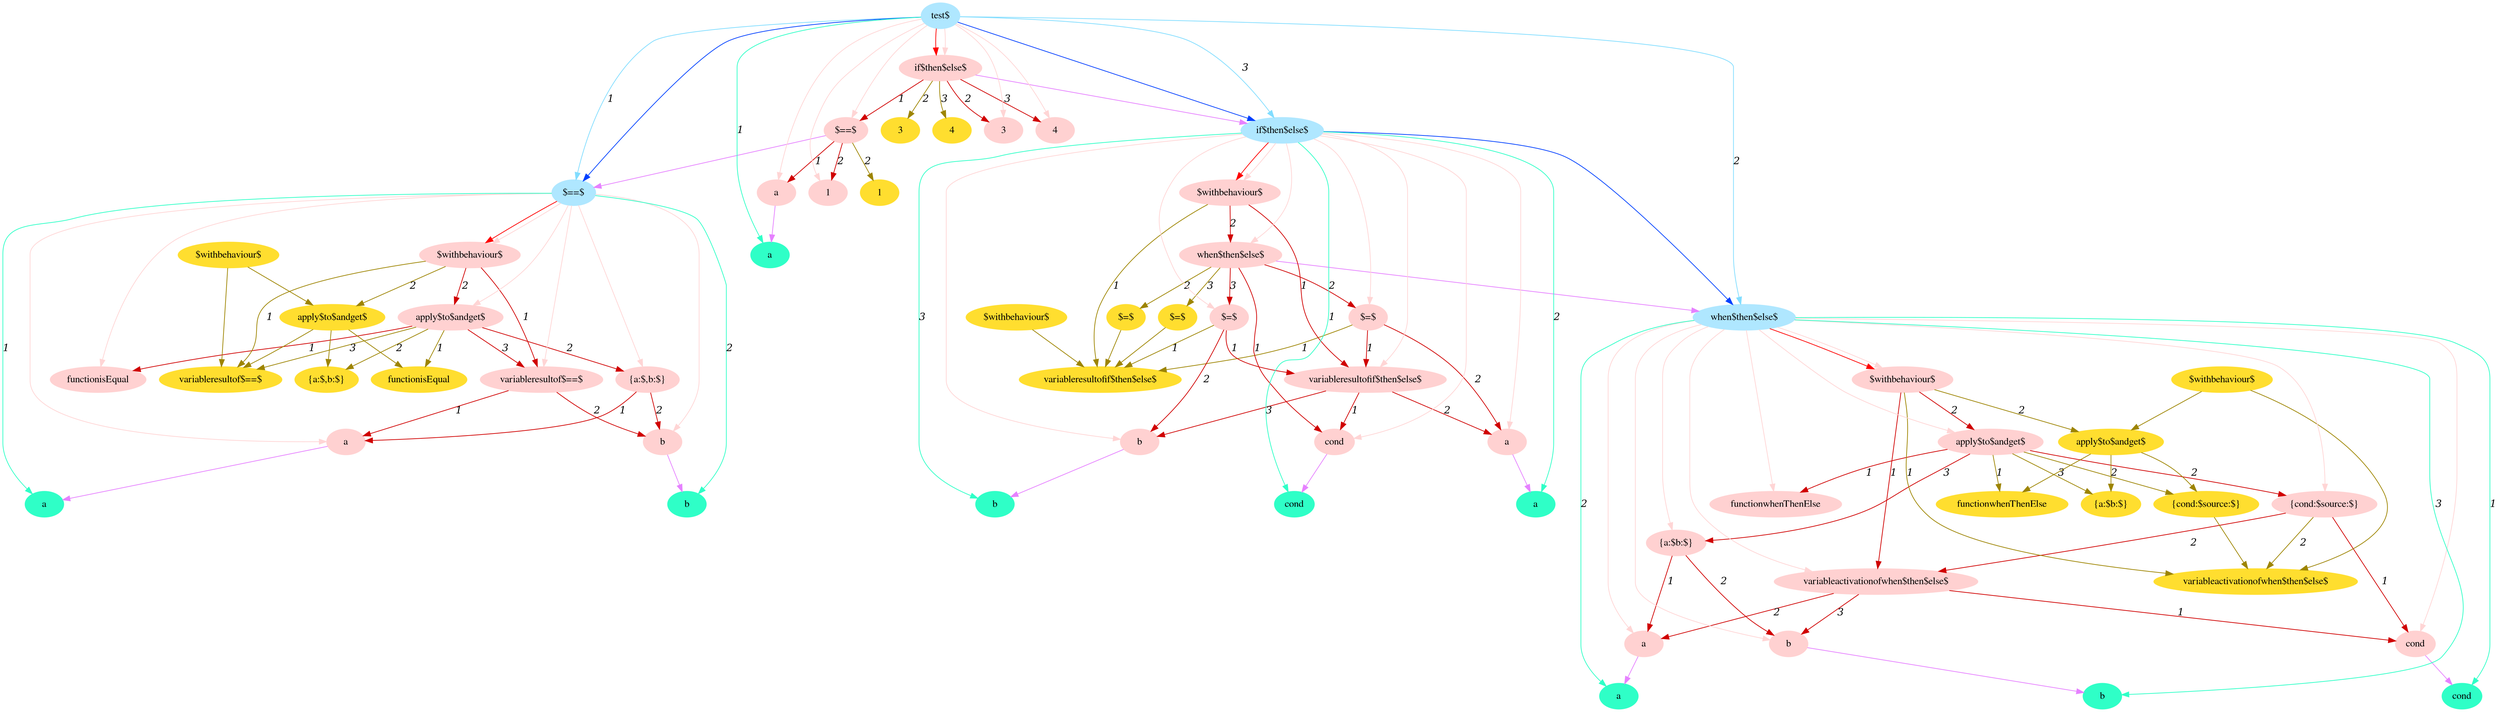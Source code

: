 digraph g{node_185 [shape="ellipse", style="filled", color="#ffd1d1", fontname="Times", label="a" ]
node_190 [shape="ellipse", style="filled", color="#ffd1d1", fontname="Times", label="b" ]
node_195 [shape="ellipse", style="filled", color="#ffd1d1", fontname="Times", label="variableresultof$==$" ]
node_201 [shape="ellipse", style="filled", color="#ffd1d1", fontname="Times", label="functionisEqual" ]
node_204 [shape="ellipse", style="filled", color="#ffd1d1", fontname="Times", label="{a:$,b:$}" ]
node_209 [shape="ellipse", style="filled", color="#ffd1d1", fontname="Times", label="apply$to$andget$" ]
node_215 [shape="ellipse", style="filled", color="#ffd1d1", fontname="Times", label="$withbehaviour$" ]
node_220 [shape="ellipse", style="filled", color="#ffd1d1", fontname="Times", label="cond" ]
node_225 [shape="ellipse", style="filled", color="#ffd1d1", fontname="Times", label="a" ]
node_230 [shape="ellipse", style="filled", color="#ffd1d1", fontname="Times", label="b" ]
node_235 [shape="ellipse", style="filled", color="#ffd1d1", fontname="Times", label="variableactivationofwhen$then$else$" ]
node_242 [shape="ellipse", style="filled", color="#ffd1d1", fontname="Times", label="functionwhenThenElse" ]
node_245 [shape="ellipse", style="filled", color="#ffd1d1", fontname="Times", label="{cond:$source:$}" ]
node_250 [shape="ellipse", style="filled", color="#ffd1d1", fontname="Times", label="{a:$b:$}" ]
node_255 [shape="ellipse", style="filled", color="#ffd1d1", fontname="Times", label="apply$to$andget$" ]
node_261 [shape="ellipse", style="filled", color="#ffd1d1", fontname="Times", label="$withbehaviour$" ]
node_266 [shape="ellipse", style="filled", color="#ffd1d1", fontname="Times", label="cond" ]
node_272 [shape="ellipse", style="filled", color="#ffd1d1", fontname="Times", label="a" ]
node_278 [shape="ellipse", style="filled", color="#ffd1d1", fontname="Times", label="b" ]
node_284 [shape="ellipse", style="filled", color="#ffd1d1", fontname="Times", label="variableresultofif$then$else$" ]
node_292 [shape="ellipse", style="filled", color="#ffd1d1", fontname="Times", label="$=$" ]
node_297 [shape="ellipse", style="filled", color="#ffd1d1", fontname="Times", label="$=$" ]
node_302 [shape="ellipse", style="filled", color="#ffd1d1", fontname="Times", label="when$then$else$" ]
node_308 [shape="ellipse", style="filled", color="#ffd1d1", fontname="Times", label="$withbehaviour$" ]
node_313 [shape="ellipse", style="filled", color="#ffd1d1", fontname="Times", label="a" ]
node_316 [shape="ellipse", style="filled", color="#ffd1d1", fontname="Times", label="1" ]
node_319 [shape="ellipse", style="filled", color="#ffd1d1", fontname="Times", label="$==$" ]
node_324 [shape="ellipse", style="filled", color="#ffd1d1", fontname="Times", label="3" ]
node_327 [shape="ellipse", style="filled", color="#ffd1d1", fontname="Times", label="4" ]
node_330 [shape="ellipse", style="filled", color="#ffd1d1", fontname="Times", label="if$then$else$" ]
node_351 [shape="ellipse", style="filled", color="#ffde2f", fontname="Times", label="variableresultof$==$" ]
node_354 [shape="ellipse", style="filled", color="#ffde2f", fontname="Times", label="functionisEqual" ]
node_356 [shape="ellipse", style="filled", color="#ffde2f", fontname="Times", label="{a:$,b:$}" ]
node_358 [shape="ellipse", style="filled", color="#ffde2f", fontname="Times", label="apply$to$andget$" ]
node_363 [shape="ellipse", style="filled", color="#ffde2f", fontname="Times", label="$withbehaviour$" ]
node_366 [shape="ellipse", style="filled", color="#ffde2f", fontname="Times", label="variableactivationofwhen$then$else$" ]
node_369 [shape="ellipse", style="filled", color="#ffde2f", fontname="Times", label="functionwhenThenElse" ]
node_371 [shape="ellipse", style="filled", color="#ffde2f", fontname="Times", label="{cond:$source:$}" ]
node_374 [shape="ellipse", style="filled", color="#ffde2f", fontname="Times", label="{a:$b:$}" ]
node_376 [shape="ellipse", style="filled", color="#ffde2f", fontname="Times", label="apply$to$andget$" ]
node_381 [shape="ellipse", style="filled", color="#ffde2f", fontname="Times", label="$withbehaviour$" ]
node_384 [shape="ellipse", style="filled", color="#ffde2f", fontname="Times", label="variableresultofif$then$else$" ]
node_388 [shape="ellipse", style="filled", color="#ffde2f", fontname="Times", label="$=$" ]
node_391 [shape="ellipse", style="filled", color="#ffde2f", fontname="Times", label="$=$" ]
node_394 [shape="ellipse", style="filled", color="#ffde2f", fontname="Times", label="$withbehaviour$" ]
node_396 [shape="ellipse", style="filled", color="#ffde2f", fontname="Times", label="1" ]
node_398 [shape="ellipse", style="filled", color="#ffde2f", fontname="Times", label="3" ]
node_400 [shape="ellipse", style="filled", color="#ffde2f", fontname="Times", label="4" ]
node_1 [shape="ellipse", style="filled", color="#afe7ff", fontname="Times", label="test$" ]
node_2 [shape="ellipse", style="filled", color="#afe7ff", fontname="Times", label="$==$" ]
node_43 [shape="ellipse", style="filled", color="#afe7ff", fontname="Times", label="when$then$else$" ]
node_98 [shape="ellipse", style="filled", color="#afe7ff", fontname="Times", label="if$then$else$" ]
node_3 [shape="ellipse", style="filled", color="#2fffc7", fontname="Times", label="a" ]
node_4 [shape="ellipse", style="filled", color="#2fffc7", fontname="Times", label="b" ]
node_44 [shape="ellipse", style="filled", color="#2fffc7", fontname="Times", label="cond" ]
node_45 [shape="ellipse", style="filled", color="#2fffc7", fontname="Times", label="a" ]
node_46 [shape="ellipse", style="filled", color="#2fffc7", fontname="Times", label="b" ]
node_99 [shape="ellipse", style="filled", color="#2fffc7", fontname="Times", label="cond" ]
node_100 [shape="ellipse", style="filled", color="#2fffc7", fontname="Times", label="a" ]
node_101 [shape="ellipse", style="filled", color="#2fffc7", fontname="Times", label="b" ]
node_165 [shape="ellipse", style="filled", color="#2fffc7", fontname="Times", label="a" ]
node_195 -> node_185 [dir=forward, arrowHead=normal, fontname="Times-Italic", arrowsize=1, color="#d00000", label="1",  headlabel="", taillabel="" ]
node_195 -> node_190 [dir=forward, arrowHead=normal, fontname="Times-Italic", arrowsize=1, color="#d00000", label="2",  headlabel="", taillabel="" ]
node_204 -> node_185 [dir=forward, arrowHead=normal, fontname="Times-Italic", arrowsize=1, color="#d00000", label="1",  headlabel="", taillabel="" ]
node_204 -> node_190 [dir=forward, arrowHead=normal, fontname="Times-Italic", arrowsize=1, color="#d00000", label="2",  headlabel="", taillabel="" ]
node_209 -> node_195 [dir=forward, arrowHead=normal, fontname="Times-Italic", arrowsize=1, color="#d00000", label="3",  headlabel="", taillabel="" ]
node_209 -> node_201 [dir=forward, arrowHead=normal, fontname="Times-Italic", arrowsize=1, color="#d00000", label="1",  headlabel="", taillabel="" ]
node_209 -> node_204 [dir=forward, arrowHead=normal, fontname="Times-Italic", arrowsize=1, color="#d00000", label="2",  headlabel="", taillabel="" ]
node_215 -> node_195 [dir=forward, arrowHead=normal, fontname="Times-Italic", arrowsize=1, color="#d00000", label="1",  headlabel="", taillabel="" ]
node_215 -> node_209 [dir=forward, arrowHead=normal, fontname="Times-Italic", arrowsize=1, color="#d00000", label="2",  headlabel="", taillabel="" ]
node_235 -> node_220 [dir=forward, arrowHead=normal, fontname="Times-Italic", arrowsize=1, color="#d00000", label="1",  headlabel="", taillabel="" ]
node_235 -> node_225 [dir=forward, arrowHead=normal, fontname="Times-Italic", arrowsize=1, color="#d00000", label="2",  headlabel="", taillabel="" ]
node_235 -> node_230 [dir=forward, arrowHead=normal, fontname="Times-Italic", arrowsize=1, color="#d00000", label="3",  headlabel="", taillabel="" ]
node_245 -> node_220 [dir=forward, arrowHead=normal, fontname="Times-Italic", arrowsize=1, color="#d00000", label="1",  headlabel="", taillabel="" ]
node_245 -> node_235 [dir=forward, arrowHead=normal, fontname="Times-Italic", arrowsize=1, color="#d00000", label="2",  headlabel="", taillabel="" ]
node_250 -> node_225 [dir=forward, arrowHead=normal, fontname="Times-Italic", arrowsize=1, color="#d00000", label="1",  headlabel="", taillabel="" ]
node_250 -> node_230 [dir=forward, arrowHead=normal, fontname="Times-Italic", arrowsize=1, color="#d00000", label="2",  headlabel="", taillabel="" ]
node_255 -> node_242 [dir=forward, arrowHead=normal, fontname="Times-Italic", arrowsize=1, color="#d00000", label="1",  headlabel="", taillabel="" ]
node_255 -> node_245 [dir=forward, arrowHead=normal, fontname="Times-Italic", arrowsize=1, color="#d00000", label="2",  headlabel="", taillabel="" ]
node_255 -> node_250 [dir=forward, arrowHead=normal, fontname="Times-Italic", arrowsize=1, color="#d00000", label="3",  headlabel="", taillabel="" ]
node_261 -> node_235 [dir=forward, arrowHead=normal, fontname="Times-Italic", arrowsize=1, color="#d00000", label="1",  headlabel="", taillabel="" ]
node_261 -> node_255 [dir=forward, arrowHead=normal, fontname="Times-Italic", arrowsize=1, color="#d00000", label="2",  headlabel="", taillabel="" ]
node_284 -> node_266 [dir=forward, arrowHead=normal, fontname="Times-Italic", arrowsize=1, color="#d00000", label="1",  headlabel="", taillabel="" ]
node_284 -> node_272 [dir=forward, arrowHead=normal, fontname="Times-Italic", arrowsize=1, color="#d00000", label="2",  headlabel="", taillabel="" ]
node_284 -> node_278 [dir=forward, arrowHead=normal, fontname="Times-Italic", arrowsize=1, color="#d00000", label="3",  headlabel="", taillabel="" ]
node_292 -> node_272 [dir=forward, arrowHead=normal, fontname="Times-Italic", arrowsize=1, color="#d00000", label="2",  headlabel="", taillabel="" ]
node_292 -> node_284 [dir=forward, arrowHead=normal, fontname="Times-Italic", arrowsize=1, color="#d00000", label="1",  headlabel="", taillabel="" ]
node_297 -> node_278 [dir=forward, arrowHead=normal, fontname="Times-Italic", arrowsize=1, color="#d00000", label="2",  headlabel="", taillabel="" ]
node_297 -> node_284 [dir=forward, arrowHead=normal, fontname="Times-Italic", arrowsize=1, color="#d00000", label="1",  headlabel="", taillabel="" ]
node_302 -> node_266 [dir=forward, arrowHead=normal, fontname="Times-Italic", arrowsize=1, color="#d00000", label="1",  headlabel="", taillabel="" ]
node_302 -> node_292 [dir=forward, arrowHead=normal, fontname="Times-Italic", arrowsize=1, color="#d00000", label="2",  headlabel="", taillabel="" ]
node_302 -> node_297 [dir=forward, arrowHead=normal, fontname="Times-Italic", arrowsize=1, color="#d00000", label="3",  headlabel="", taillabel="" ]
node_308 -> node_284 [dir=forward, arrowHead=normal, fontname="Times-Italic", arrowsize=1, color="#d00000", label="1",  headlabel="", taillabel="" ]
node_308 -> node_302 [dir=forward, arrowHead=normal, fontname="Times-Italic", arrowsize=1, color="#d00000", label="2",  headlabel="", taillabel="" ]
node_319 -> node_313 [dir=forward, arrowHead=normal, fontname="Times-Italic", arrowsize=1, color="#d00000", label="1",  headlabel="", taillabel="" ]
node_319 -> node_316 [dir=forward, arrowHead=normal, fontname="Times-Italic", arrowsize=1, color="#d00000", label="2",  headlabel="", taillabel="" ]
node_330 -> node_319 [dir=forward, arrowHead=normal, fontname="Times-Italic", arrowsize=1, color="#d00000", label="1",  headlabel="", taillabel="" ]
node_330 -> node_324 [dir=forward, arrowHead=normal, fontname="Times-Italic", arrowsize=1, color="#d00000", label="2",  headlabel="", taillabel="" ]
node_330 -> node_327 [dir=forward, arrowHead=normal, fontname="Times-Italic", arrowsize=1, color="#d00000", label="3",  headlabel="", taillabel="" ]
node_209 -> node_351 [dir=forward, arrowHead=normal, fontname="Times-Italic", arrowsize=1, color="#9d8400", label="3",  headlabel="", taillabel="" ]
node_215 -> node_351 [dir=forward, arrowHead=normal, fontname="Times-Italic", arrowsize=1, color="#9d8400", label="1",  headlabel="", taillabel="" ]
node_209 -> node_354 [dir=forward, arrowHead=normal, fontname="Times-Italic", arrowsize=1, color="#9d8400", label="1",  headlabel="", taillabel="" ]
node_209 -> node_356 [dir=forward, arrowHead=normal, fontname="Times-Italic", arrowsize=1, color="#9d8400", label="2",  headlabel="", taillabel="" ]
node_358 -> node_351 [dir=forward, arrowHead=normal, fontname="Times-Italic", arrowsize=1, color="#9d8400", label="",  headlabel="", taillabel="" ]
node_358 -> node_354 [dir=forward, arrowHead=normal, fontname="Times-Italic", arrowsize=1, color="#9d8400", label="",  headlabel="", taillabel="" ]
node_358 -> node_356 [dir=forward, arrowHead=normal, fontname="Times-Italic", arrowsize=1, color="#9d8400", label="",  headlabel="", taillabel="" ]
node_215 -> node_358 [dir=forward, arrowHead=normal, fontname="Times-Italic", arrowsize=1, color="#9d8400", label="2",  headlabel="", taillabel="" ]
node_363 -> node_351 [dir=forward, arrowHead=normal, fontname="Times-Italic", arrowsize=1, color="#9d8400", label="",  headlabel="", taillabel="" ]
node_363 -> node_358 [dir=forward, arrowHead=normal, fontname="Times-Italic", arrowsize=1, color="#9d8400", label="",  headlabel="", taillabel="" ]
node_245 -> node_366 [dir=forward, arrowHead=normal, fontname="Times-Italic", arrowsize=1, color="#9d8400", label="2",  headlabel="", taillabel="" ]
node_261 -> node_366 [dir=forward, arrowHead=normal, fontname="Times-Italic", arrowsize=1, color="#9d8400", label="1",  headlabel="", taillabel="" ]
node_255 -> node_369 [dir=forward, arrowHead=normal, fontname="Times-Italic", arrowsize=1, color="#9d8400", label="1",  headlabel="", taillabel="" ]
node_371 -> node_366 [dir=forward, arrowHead=normal, fontname="Times-Italic", arrowsize=1, color="#9d8400", label="",  headlabel="", taillabel="" ]
node_255 -> node_371 [dir=forward, arrowHead=normal, fontname="Times-Italic", arrowsize=1, color="#9d8400", label="2",  headlabel="", taillabel="" ]
node_255 -> node_374 [dir=forward, arrowHead=normal, fontname="Times-Italic", arrowsize=1, color="#9d8400", label="3",  headlabel="", taillabel="" ]
node_376 -> node_369 [dir=forward, arrowHead=normal, fontname="Times-Italic", arrowsize=1, color="#9d8400", label="",  headlabel="", taillabel="" ]
node_376 -> node_371 [dir=forward, arrowHead=normal, fontname="Times-Italic", arrowsize=1, color="#9d8400", label="",  headlabel="", taillabel="" ]
node_376 -> node_374 [dir=forward, arrowHead=normal, fontname="Times-Italic", arrowsize=1, color="#9d8400", label="",  headlabel="", taillabel="" ]
node_261 -> node_376 [dir=forward, arrowHead=normal, fontname="Times-Italic", arrowsize=1, color="#9d8400", label="2",  headlabel="", taillabel="" ]
node_381 -> node_366 [dir=forward, arrowHead=normal, fontname="Times-Italic", arrowsize=1, color="#9d8400", label="",  headlabel="", taillabel="" ]
node_381 -> node_376 [dir=forward, arrowHead=normal, fontname="Times-Italic", arrowsize=1, color="#9d8400", label="",  headlabel="", taillabel="" ]
node_292 -> node_384 [dir=forward, arrowHead=normal, fontname="Times-Italic", arrowsize=1, color="#9d8400", label="1",  headlabel="", taillabel="" ]
node_297 -> node_384 [dir=forward, arrowHead=normal, fontname="Times-Italic", arrowsize=1, color="#9d8400", label="1",  headlabel="", taillabel="" ]
node_308 -> node_384 [dir=forward, arrowHead=normal, fontname="Times-Italic", arrowsize=1, color="#9d8400", label="1",  headlabel="", taillabel="" ]
node_388 -> node_384 [dir=forward, arrowHead=normal, fontname="Times-Italic", arrowsize=1, color="#9d8400", label="",  headlabel="", taillabel="" ]
node_302 -> node_388 [dir=forward, arrowHead=normal, fontname="Times-Italic", arrowsize=1, color="#9d8400", label="2",  headlabel="", taillabel="" ]
node_391 -> node_384 [dir=forward, arrowHead=normal, fontname="Times-Italic", arrowsize=1, color="#9d8400", label="",  headlabel="", taillabel="" ]
node_302 -> node_391 [dir=forward, arrowHead=normal, fontname="Times-Italic", arrowsize=1, color="#9d8400", label="3",  headlabel="", taillabel="" ]
node_394 -> node_384 [dir=forward, arrowHead=normal, fontname="Times-Italic", arrowsize=1, color="#9d8400", label="",  headlabel="", taillabel="" ]
node_319 -> node_396 [dir=forward, arrowHead=normal, fontname="Times-Italic", arrowsize=1, color="#9d8400", label="2",  headlabel="", taillabel="" ]
node_330 -> node_398 [dir=forward, arrowHead=normal, fontname="Times-Italic", arrowsize=1, color="#9d8400", label="2",  headlabel="", taillabel="" ]
node_330 -> node_400 [dir=forward, arrowHead=normal, fontname="Times-Italic", arrowsize=1, color="#9d8400", label="3",  headlabel="", taillabel="" ]
node_2 -> node_215 [dir=forward, arrowHead=normal, fontname="Times-Italic", arrowsize=1, color="#ff0000", label="",  headlabel="", taillabel="" ]
node_43 -> node_261 [dir=forward, arrowHead=normal, fontname="Times-Italic", arrowsize=1, color="#ff0000", label="",  headlabel="", taillabel="" ]
node_98 -> node_308 [dir=forward, arrowHead=normal, fontname="Times-Italic", arrowsize=1, color="#ff0000", label="",  headlabel="", taillabel="" ]
node_1 -> node_330 [dir=forward, arrowHead=normal, fontname="Times-Italic", arrowsize=1, color="#ff0000", label="",  headlabel="", taillabel="" ]
node_2 -> node_185 [dir=forward, arrowHead=normal, fontname="Times-Italic", arrowsize=1, color="#ffd5d5", label="",  headlabel="", taillabel="" ]
node_2 -> node_190 [dir=forward, arrowHead=normal, fontname="Times-Italic", arrowsize=1, color="#ffd5d5", label="",  headlabel="", taillabel="" ]
node_2 -> node_195 [dir=forward, arrowHead=normal, fontname="Times-Italic", arrowsize=1, color="#ffd5d5", label="",  headlabel="", taillabel="" ]
node_2 -> node_201 [dir=forward, arrowHead=normal, fontname="Times-Italic", arrowsize=1, color="#ffd5d5", label="",  headlabel="", taillabel="" ]
node_2 -> node_204 [dir=forward, arrowHead=normal, fontname="Times-Italic", arrowsize=1, color="#ffd5d5", label="",  headlabel="", taillabel="" ]
node_2 -> node_209 [dir=forward, arrowHead=normal, fontname="Times-Italic", arrowsize=1, color="#ffd5d5", label="",  headlabel="", taillabel="" ]
node_2 -> node_215 [dir=forward, arrowHead=normal, fontname="Times-Italic", arrowsize=1, color="#ffd5d5", label="",  headlabel="", taillabel="" ]
node_43 -> node_220 [dir=forward, arrowHead=normal, fontname="Times-Italic", arrowsize=1, color="#ffd5d5", label="",  headlabel="", taillabel="" ]
node_43 -> node_225 [dir=forward, arrowHead=normal, fontname="Times-Italic", arrowsize=1, color="#ffd5d5", label="",  headlabel="", taillabel="" ]
node_43 -> node_230 [dir=forward, arrowHead=normal, fontname="Times-Italic", arrowsize=1, color="#ffd5d5", label="",  headlabel="", taillabel="" ]
node_43 -> node_235 [dir=forward, arrowHead=normal, fontname="Times-Italic", arrowsize=1, color="#ffd5d5", label="",  headlabel="", taillabel="" ]
node_43 -> node_242 [dir=forward, arrowHead=normal, fontname="Times-Italic", arrowsize=1, color="#ffd5d5", label="",  headlabel="", taillabel="" ]
node_43 -> node_245 [dir=forward, arrowHead=normal, fontname="Times-Italic", arrowsize=1, color="#ffd5d5", label="",  headlabel="", taillabel="" ]
node_43 -> node_250 [dir=forward, arrowHead=normal, fontname="Times-Italic", arrowsize=1, color="#ffd5d5", label="",  headlabel="", taillabel="" ]
node_43 -> node_255 [dir=forward, arrowHead=normal, fontname="Times-Italic", arrowsize=1, color="#ffd5d5", label="",  headlabel="", taillabel="" ]
node_43 -> node_261 [dir=forward, arrowHead=normal, fontname="Times-Italic", arrowsize=1, color="#ffd5d5", label="",  headlabel="", taillabel="" ]
node_98 -> node_266 [dir=forward, arrowHead=normal, fontname="Times-Italic", arrowsize=1, color="#ffd5d5", label="",  headlabel="", taillabel="" ]
node_98 -> node_272 [dir=forward, arrowHead=normal, fontname="Times-Italic", arrowsize=1, color="#ffd5d5", label="",  headlabel="", taillabel="" ]
node_98 -> node_278 [dir=forward, arrowHead=normal, fontname="Times-Italic", arrowsize=1, color="#ffd5d5", label="",  headlabel="", taillabel="" ]
node_98 -> node_284 [dir=forward, arrowHead=normal, fontname="Times-Italic", arrowsize=1, color="#ffd5d5", label="",  headlabel="", taillabel="" ]
node_98 -> node_292 [dir=forward, arrowHead=normal, fontname="Times-Italic", arrowsize=1, color="#ffd5d5", label="",  headlabel="", taillabel="" ]
node_98 -> node_297 [dir=forward, arrowHead=normal, fontname="Times-Italic", arrowsize=1, color="#ffd5d5", label="",  headlabel="", taillabel="" ]
node_98 -> node_302 [dir=forward, arrowHead=normal, fontname="Times-Italic", arrowsize=1, color="#ffd5d5", label="",  headlabel="", taillabel="" ]
node_98 -> node_308 [dir=forward, arrowHead=normal, fontname="Times-Italic", arrowsize=1, color="#ffd5d5", label="",  headlabel="", taillabel="" ]
node_1 -> node_313 [dir=forward, arrowHead=normal, fontname="Times-Italic", arrowsize=1, color="#ffd5d5", label="",  headlabel="", taillabel="" ]
node_1 -> node_316 [dir=forward, arrowHead=normal, fontname="Times-Italic", arrowsize=1, color="#ffd5d5", label="",  headlabel="", taillabel="" ]
node_1 -> node_319 [dir=forward, arrowHead=normal, fontname="Times-Italic", arrowsize=1, color="#ffd5d5", label="",  headlabel="", taillabel="" ]
node_1 -> node_324 [dir=forward, arrowHead=normal, fontname="Times-Italic", arrowsize=1, color="#ffd5d5", label="",  headlabel="", taillabel="" ]
node_1 -> node_327 [dir=forward, arrowHead=normal, fontname="Times-Italic", arrowsize=1, color="#ffd5d5", label="",  headlabel="", taillabel="" ]
node_1 -> node_330 [dir=forward, arrowHead=normal, fontname="Times-Italic", arrowsize=1, color="#ffd5d5", label="",  headlabel="", taillabel="" ]
node_2 -> node_3 [dir=forward, arrowHead=normal, fontname="Times-Italic", arrowsize=1, color="#2fffc7", label="1",  headlabel="", taillabel="" ]
node_2 -> node_4 [dir=forward, arrowHead=normal, fontname="Times-Italic", arrowsize=1, color="#2fffc7", label="2",  headlabel="", taillabel="" ]
node_43 -> node_44 [dir=forward, arrowHead=normal, fontname="Times-Italic", arrowsize=1, color="#2fffc7", label="1",  headlabel="", taillabel="" ]
node_43 -> node_45 [dir=forward, arrowHead=normal, fontname="Times-Italic", arrowsize=1, color="#2fffc7", label="2",  headlabel="", taillabel="" ]
node_43 -> node_46 [dir=forward, arrowHead=normal, fontname="Times-Italic", arrowsize=1, color="#2fffc7", label="3",  headlabel="", taillabel="" ]
node_98 -> node_99 [dir=forward, arrowHead=normal, fontname="Times-Italic", arrowsize=1, color="#2fffc7", label="1",  headlabel="", taillabel="" ]
node_98 -> node_100 [dir=forward, arrowHead=normal, fontname="Times-Italic", arrowsize=1, color="#2fffc7", label="2",  headlabel="", taillabel="" ]
node_98 -> node_101 [dir=forward, arrowHead=normal, fontname="Times-Italic", arrowsize=1, color="#2fffc7", label="3",  headlabel="", taillabel="" ]
node_1 -> node_165 [dir=forward, arrowHead=normal, fontname="Times-Italic", arrowsize=1, color="#2fffc7", label="1",  headlabel="", taillabel="" ]
node_1 -> node_2 [dir=forward, arrowHead=normal, fontname="Times-Italic", arrowsize=1, color="#81ddff", label="1",  headlabel="", taillabel="" ]
node_1 -> node_43 [dir=forward, arrowHead=normal, fontname="Times-Italic", arrowsize=1, color="#81ddff", label="2",  headlabel="", taillabel="" ]
node_1 -> node_98 [dir=forward, arrowHead=normal, fontname="Times-Italic", arrowsize=1, color="#81ddff", label="3",  headlabel="", taillabel="" ]
node_185 -> node_3 [dir=forward, arrowHead=normal, fontname="Times-Italic", arrowsize=1, color="#e681ff", label="",  headlabel="", taillabel="" ]
node_190 -> node_4 [dir=forward, arrowHead=normal, fontname="Times-Italic", arrowsize=1, color="#e681ff", label="",  headlabel="", taillabel="" ]
node_220 -> node_44 [dir=forward, arrowHead=normal, fontname="Times-Italic", arrowsize=1, color="#e681ff", label="",  headlabel="", taillabel="" ]
node_225 -> node_45 [dir=forward, arrowHead=normal, fontname="Times-Italic", arrowsize=1, color="#e681ff", label="",  headlabel="", taillabel="" ]
node_230 -> node_46 [dir=forward, arrowHead=normal, fontname="Times-Italic", arrowsize=1, color="#e681ff", label="",  headlabel="", taillabel="" ]
node_266 -> node_99 [dir=forward, arrowHead=normal, fontname="Times-Italic", arrowsize=1, color="#e681ff", label="",  headlabel="", taillabel="" ]
node_272 -> node_100 [dir=forward, arrowHead=normal, fontname="Times-Italic", arrowsize=1, color="#e681ff", label="",  headlabel="", taillabel="" ]
node_278 -> node_101 [dir=forward, arrowHead=normal, fontname="Times-Italic", arrowsize=1, color="#e681ff", label="",  headlabel="", taillabel="" ]
node_302 -> node_43 [dir=forward, arrowHead=normal, fontname="Times-Italic", arrowsize=1, color="#e681ff", label="",  headlabel="", taillabel="" ]
node_313 -> node_165 [dir=forward, arrowHead=normal, fontname="Times-Italic", arrowsize=1, color="#e681ff", label="",  headlabel="", taillabel="" ]
node_319 -> node_2 [dir=forward, arrowHead=normal, fontname="Times-Italic", arrowsize=1, color="#e681ff", label="",  headlabel="", taillabel="" ]
node_330 -> node_98 [dir=forward, arrowHead=normal, fontname="Times-Italic", arrowsize=1, color="#e681ff", label="",  headlabel="", taillabel="" ]
node_1 -> node_2 [dir=forward, arrowHead=normal, fontname="Times-Italic", arrowsize=1, color="#0040ff", label="",  headlabel="", taillabel="" ]
node_1 -> node_98 [dir=forward, arrowHead=normal, fontname="Times-Italic", arrowsize=1, color="#0040ff", label="",  headlabel="", taillabel="" ]
node_98 -> node_43 [dir=forward, arrowHead=normal, fontname="Times-Italic", arrowsize=1, color="#0040ff", label="",  headlabel="", taillabel="" ]
}